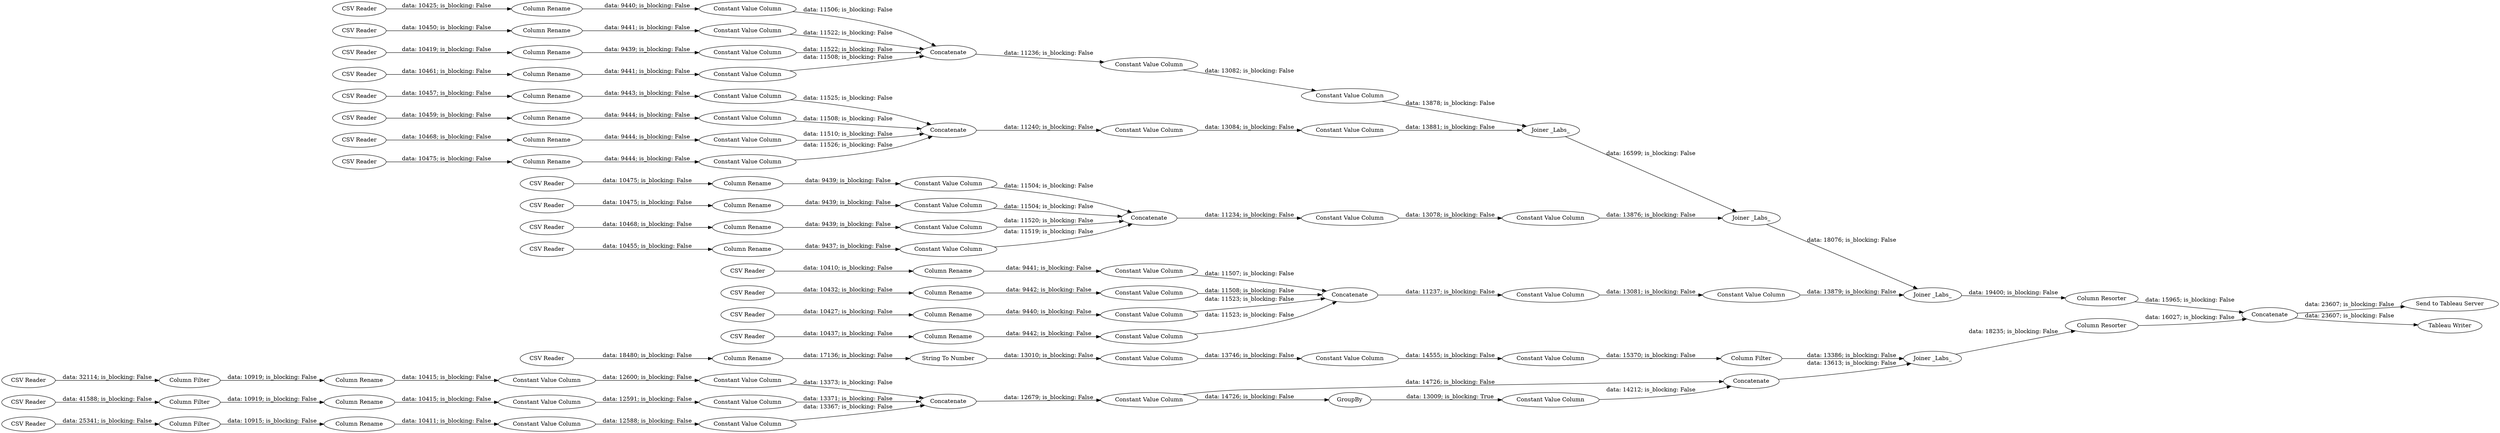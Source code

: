 digraph {
	"8588042723205814221_18" [label="Column Rename"]
	"3314100985077864988_14" [label="Constant Value Column"]
	"2554480415199146776_2" [label="Column Rename"]
	"-3468501890718191381_13" [label=Concatenate]
	"99826646546140496_28" [label=Concatenate]
	"7145521962502900635_5" [label="Column Rename"]
	"7145521962502900635_1" [label="CSV Reader"]
	"99826646546140496_29" [label="Joiner _Labs_"]
	"7145521962502900635_3" [label="Constant Value Column"]
	"8588042723205814221_23" [label="Column Filter"]
	"2554480415199146776_7" [label="CSV Reader"]
	"8588042723205814221_13" [label=Concatenate]
	"99826646546140496_27" [label="Constant Value Column"]
	"2554480415199146776_14" [label="Constant Value Column"]
	"2554480415199146776_9" [label="Column Rename"]
	"5091089991885500456_38" [label="Send to Tableau Server"]
	"653001461193042189_13" [label=Concatenate]
	"-8559423706503211895_22" [label="Column Resorter"]
	"2554480415199146776_11" [label="Column Rename"]
	"8588042723205814221_32" [label="Constant Value Column"]
	"2554480415199146776_6" [label="Constant Value Column"]
	"-3468501890718191381_4" [label="CSV Reader"]
	"99826646546140496_30" [label="Column Resorter"]
	"8588042723205814221_31" [label="Column Rename"]
	"653001461193042189_8" [label="Constant Value Column"]
	"7145521962502900635_6" [label="Constant Value Column"]
	"8588042723205814221_34" [label="Constant Value Column"]
	"2554480415199146776_15" [label="Constant Value Column"]
	"2554480415199146776_5" [label="Column Rename"]
	"3314100985077864988_16" [label="String To Number"]
	"7145521962502900635_8" [label="Constant Value Column"]
	"653001461193042189_6" [label="Constant Value Column"]
	"3314100985077864988_2" [label="Column Rename"]
	"653001461193042189_1" [label="CSV Reader"]
	"-8559423706503211895_18" [label="Joiner _Labs_"]
	"2554480415199146776_12" [label="Constant Value Column"]
	"7145521962502900635_13" [label=Concatenate]
	"-3468501890718191381_2" [label="Column Rename"]
	"8588042723205814221_19" [label="Constant Value Column"]
	"7145521962502900635_9" [label="Column Rename"]
	"-8559423706503211895_21" [label="Joiner _Labs_"]
	"7145521962502900635_12" [label="Constant Value Column"]
	"-8559423706503211895_20" [label="Joiner _Labs_"]
	"5091089991885500456_25" [label="Tableau Writer"]
	"8588042723205814221_30" [label="Constant Value Column"]
	"-3468501890718191381_7" [label="CSV Reader"]
	"653001461193042189_7" [label="CSV Reader"]
	"5091089991885500456_32" [label=Concatenate]
	"7145521962502900635_14" [label="Constant Value Column"]
	"-3468501890718191381_15" [label="Constant Value Column"]
	"2554480415199146776_8" [label="Constant Value Column"]
	"653001461193042189_4" [label="CSV Reader"]
	"653001461193042189_15" [label="Constant Value Column"]
	"8588042723205814221_24" [label="CSV Reader"]
	"7145521962502900635_15" [label="Constant Value Column"]
	"653001461193042189_10" [label="CSV Reader"]
	"-3468501890718191381_5" [label="Column Rename"]
	"653001461193042189_3" [label="Constant Value Column"]
	"2554480415199146776_3" [label="Constant Value Column"]
	"8588042723205814221_27" [label="Constant Value Column"]
	"7145521962502900635_11" [label="Column Rename"]
	"7145521962502900635_7" [label="CSV Reader"]
	"3314100985077864988_1" [label="CSV Reader"]
	"-3468501890718191381_6" [label="Constant Value Column"]
	"653001461193042189_14" [label="Constant Value Column"]
	"7145521962502900635_2" [label="Column Rename"]
	"8588042723205814221_26" [label="Column Rename"]
	"99826646546140496_26" [label=GroupBy]
	"-3468501890718191381_9" [label="Column Rename"]
	"2554480415199146776_1" [label="CSV Reader"]
	"8588042723205814221_20" [label="Column Filter"]
	"3314100985077864988_15" [label="Constant Value Column"]
	"2554480415199146776_13" [label=Concatenate]
	"653001461193042189_9" [label="Column Rename"]
	"7145521962502900635_4" [label="CSV Reader"]
	"8588042723205814221_29" [label="CSV Reader"]
	"2554480415199146776_10" [label="CSV Reader"]
	"3314100985077864988_3" [label="Constant Value Column"]
	"8588042723205814221_25" [label="Constant Value Column"]
	"653001461193042189_11" [label="Column Rename"]
	"653001461193042189_12" [label="Constant Value Column"]
	"8588042723205814221_17" [label="CSV Reader"]
	"2554480415199146776_4" [label="CSV Reader"]
	"8588042723205814221_22" [label="Constant Value Column"]
	"8588042723205814221_28" [label="Column Filter"]
	"-3468501890718191381_1" [label="CSV Reader"]
	"7145521962502900635_10" [label="CSV Reader"]
	"653001461193042189_2" [label="Column Rename"]
	"653001461193042189_5" [label="Column Rename"]
	"-3468501890718191381_3" [label="Constant Value Column"]
	"-3468501890718191381_8" [label="Constant Value Column"]
	"-3468501890718191381_11" [label="Column Rename"]
	"-3468501890718191381_10" [label="CSV Reader"]
	"3314100985077864988_23" [label="Column Filter"]
	"-3468501890718191381_14" [label="Constant Value Column"]
	"-3468501890718191381_12" [label="Constant Value Column"]
	"3314100985077864988_2" -> "3314100985077864988_16" [label="data: 17136; is_blocking: False"]
	"653001461193042189_10" -> "653001461193042189_11" [label="data: 10475; is_blocking: False"]
	"653001461193042189_14" -> "653001461193042189_15" [label="data: 13084; is_blocking: False"]
	"3314100985077864988_16" -> "3314100985077864988_3" [label="data: 13010; is_blocking: False"]
	"-3468501890718191381_8" -> "-3468501890718191381_13" [label="data: 11523; is_blocking: False"]
	"-3468501890718191381_9" -> "-3468501890718191381_8" [label="data: 9440; is_blocking: False"]
	"8588042723205814221_30" -> "8588042723205814221_13" [label="data: 13373; is_blocking: False"]
	"-8559423706503211895_20" -> "-8559423706503211895_21" [label="data: 18076; is_blocking: False"]
	"2554480415199146776_8" -> "2554480415199146776_13" [label="data: 11522; is_blocking: False"]
	"653001461193042189_7" -> "653001461193042189_9" [label="data: 10457; is_blocking: False"]
	"2554480415199146776_15" -> "-8559423706503211895_18" [label="data: 13878; is_blocking: False"]
	"8588042723205814221_17" -> "8588042723205814221_20" [label="data: 25341; is_blocking: False"]
	"-8559423706503211895_21" -> "-8559423706503211895_22" [label="data: 19400; is_blocking: False"]
	"653001461193042189_4" -> "653001461193042189_5" [label="data: 10459; is_blocking: False"]
	"7145521962502900635_8" -> "7145521962502900635_13" [label="data: 11520; is_blocking: False"]
	"653001461193042189_8" -> "653001461193042189_13" [label="data: 11525; is_blocking: False"]
	"8588042723205814221_31" -> "8588042723205814221_32" [label="data: 10415; is_blocking: False"]
	"7145521962502900635_2" -> "7145521962502900635_3" [label="data: 9439; is_blocking: False"]
	"-3468501890718191381_4" -> "-3468501890718191381_5" [label="data: 10410; is_blocking: False"]
	"-3468501890718191381_11" -> "-3468501890718191381_12" [label="data: 9442; is_blocking: False"]
	"-3468501890718191381_10" -> "-3468501890718191381_11" [label="data: 10437; is_blocking: False"]
	"653001461193042189_11" -> "653001461193042189_12" [label="data: 9444; is_blocking: False"]
	"7145521962502900635_13" -> "7145521962502900635_14" [label="data: 11234; is_blocking: False"]
	"5091089991885500456_32" -> "5091089991885500456_25" [label="data: 23607; is_blocking: False"]
	"2554480415199146776_11" -> "2554480415199146776_12" [label="data: 9441; is_blocking: False"]
	"2554480415199146776_12" -> "2554480415199146776_13" [label="data: 11522; is_blocking: False"]
	"653001461193042189_2" -> "653001461193042189_3" [label="data: 9444; is_blocking: False"]
	"7145521962502900635_15" -> "-8559423706503211895_20" [label="data: 13876; is_blocking: False"]
	"3314100985077864988_23" -> "99826646546140496_29" [label="data: 13386; is_blocking: False"]
	"653001461193042189_12" -> "653001461193042189_13" [label="data: 11526; is_blocking: False"]
	"3314100985077864988_15" -> "3314100985077864988_23" [label="data: 15370; is_blocking: False"]
	"653001461193042189_5" -> "653001461193042189_6" [label="data: 9444; is_blocking: False"]
	"7145521962502900635_1" -> "7145521962502900635_2" [label="data: 10475; is_blocking: False"]
	"7145521962502900635_10" -> "7145521962502900635_11" [label="data: 10455; is_blocking: False"]
	"-3468501890718191381_12" -> "-3468501890718191381_13" [label="data: 11523; is_blocking: False"]
	"-3468501890718191381_2" -> "-3468501890718191381_3" [label="data: 9442; is_blocking: False"]
	"2554480415199146776_4" -> "2554480415199146776_5" [label="data: 10425; is_blocking: False"]
	"8588042723205814221_18" -> "8588042723205814221_19" [label="data: 10411; is_blocking: False"]
	"2554480415199146776_14" -> "2554480415199146776_15" [label="data: 13082; is_blocking: False"]
	"-3468501890718191381_7" -> "-3468501890718191381_9" [label="data: 10427; is_blocking: False"]
	"7145521962502900635_4" -> "7145521962502900635_5" [label="data: 10475; is_blocking: False"]
	"99826646546140496_29" -> "99826646546140496_30" [label="data: 18235; is_blocking: False"]
	"2554480415199146776_5" -> "2554480415199146776_6" [label="data: 9440; is_blocking: False"]
	"653001461193042189_9" -> "653001461193042189_8" [label="data: 9443; is_blocking: False"]
	"-8559423706503211895_18" -> "-8559423706503211895_20" [label="data: 16599; is_blocking: False"]
	"8588042723205814221_26" -> "8588042723205814221_27" [label="data: 10415; is_blocking: False"]
	"8588042723205814221_19" -> "8588042723205814221_22" [label="data: 12588; is_blocking: False"]
	"8588042723205814221_34" -> "99826646546140496_28" [label="data: 14726; is_blocking: False"]
	"-3468501890718191381_13" -> "-3468501890718191381_14" [label="data: 11237; is_blocking: False"]
	"3314100985077864988_1" -> "3314100985077864988_2" [label="data: 18480; is_blocking: False"]
	"7145521962502900635_12" -> "7145521962502900635_13" [label="data: 11519; is_blocking: False"]
	"99826646546140496_28" -> "99826646546140496_29" [label="data: 13613; is_blocking: False"]
	"-3468501890718191381_3" -> "-3468501890718191381_13" [label="data: 11508; is_blocking: False"]
	"2554480415199146776_10" -> "2554480415199146776_11" [label="data: 10450; is_blocking: False"]
	"8588042723205814221_24" -> "8588042723205814221_23" [label="data: 41588; is_blocking: False"]
	"99826646546140496_30" -> "5091089991885500456_32" [label="data: 16027; is_blocking: False"]
	"7145521962502900635_5" -> "7145521962502900635_6" [label="data: 9439; is_blocking: False"]
	"8588042723205814221_23" -> "8588042723205814221_26" [label="data: 10919; is_blocking: False"]
	"653001461193042189_15" -> "-8559423706503211895_18" [label="data: 13881; is_blocking: False"]
	"-3468501890718191381_1" -> "-3468501890718191381_2" [label="data: 10432; is_blocking: False"]
	"2554480415199146776_1" -> "2554480415199146776_2" [label="data: 10461; is_blocking: False"]
	"653001461193042189_3" -> "653001461193042189_13" [label="data: 11510; is_blocking: False"]
	"2554480415199146776_9" -> "2554480415199146776_8" [label="data: 9439; is_blocking: False"]
	"653001461193042189_1" -> "653001461193042189_2" [label="data: 10468; is_blocking: False"]
	"7145521962502900635_3" -> "7145521962502900635_13" [label="data: 11504; is_blocking: False"]
	"8588042723205814221_25" -> "8588042723205814221_13" [label="data: 13371; is_blocking: False"]
	"8588042723205814221_20" -> "8588042723205814221_18" [label="data: 10915; is_blocking: False"]
	"2554480415199146776_2" -> "2554480415199146776_3" [label="data: 9441; is_blocking: False"]
	"8588042723205814221_34" -> "99826646546140496_26" [label="data: 14726; is_blocking: False"]
	"8588042723205814221_13" -> "8588042723205814221_34" [label="data: 12679; is_blocking: False"]
	"3314100985077864988_3" -> "3314100985077864988_14" [label="data: 13746; is_blocking: False"]
	"7145521962502900635_6" -> "7145521962502900635_13" [label="data: 11504; is_blocking: False"]
	"2554480415199146776_6" -> "2554480415199146776_13" [label="data: 11506; is_blocking: False"]
	"7145521962502900635_11" -> "7145521962502900635_12" [label="data: 9437; is_blocking: False"]
	"2554480415199146776_13" -> "2554480415199146776_14" [label="data: 11236; is_blocking: False"]
	"2554480415199146776_3" -> "2554480415199146776_13" [label="data: 11508; is_blocking: False"]
	"7145521962502900635_7" -> "7145521962502900635_9" [label="data: 10468; is_blocking: False"]
	"-3468501890718191381_15" -> "-8559423706503211895_21" [label="data: 13879; is_blocking: False"]
	"-3468501890718191381_5" -> "-3468501890718191381_6" [label="data: 9441; is_blocking: False"]
	"653001461193042189_6" -> "653001461193042189_13" [label="data: 11508; is_blocking: False"]
	"653001461193042189_13" -> "653001461193042189_14" [label="data: 11240; is_blocking: False"]
	"-3468501890718191381_6" -> "-3468501890718191381_13" [label="data: 11507; is_blocking: False"]
	"8588042723205814221_32" -> "8588042723205814221_30" [label="data: 12600; is_blocking: False"]
	"8588042723205814221_28" -> "8588042723205814221_31" [label="data: 10919; is_blocking: False"]
	"8588042723205814221_27" -> "8588042723205814221_25" [label="data: 12591; is_blocking: False"]
	"8588042723205814221_22" -> "8588042723205814221_13" [label="data: 13367; is_blocking: False"]
	"2554480415199146776_7" -> "2554480415199146776_9" [label="data: 10419; is_blocking: False"]
	"7145521962502900635_14" -> "7145521962502900635_15" [label="data: 13078; is_blocking: False"]
	"99826646546140496_27" -> "99826646546140496_28" [label="data: 14212; is_blocking: False"]
	"99826646546140496_26" -> "99826646546140496_27" [label="data: 13009; is_blocking: True"]
	"3314100985077864988_14" -> "3314100985077864988_15" [label="data: 14555; is_blocking: False"]
	"7145521962502900635_9" -> "7145521962502900635_8" [label="data: 9439; is_blocking: False"]
	"-3468501890718191381_14" -> "-3468501890718191381_15" [label="data: 13081; is_blocking: False"]
	"8588042723205814221_29" -> "8588042723205814221_28" [label="data: 32114; is_blocking: False"]
	"5091089991885500456_32" -> "5091089991885500456_38" [label="data: 23607; is_blocking: False"]
	"-8559423706503211895_22" -> "5091089991885500456_32" [label="data: 15965; is_blocking: False"]
	rankdir=LR
}
